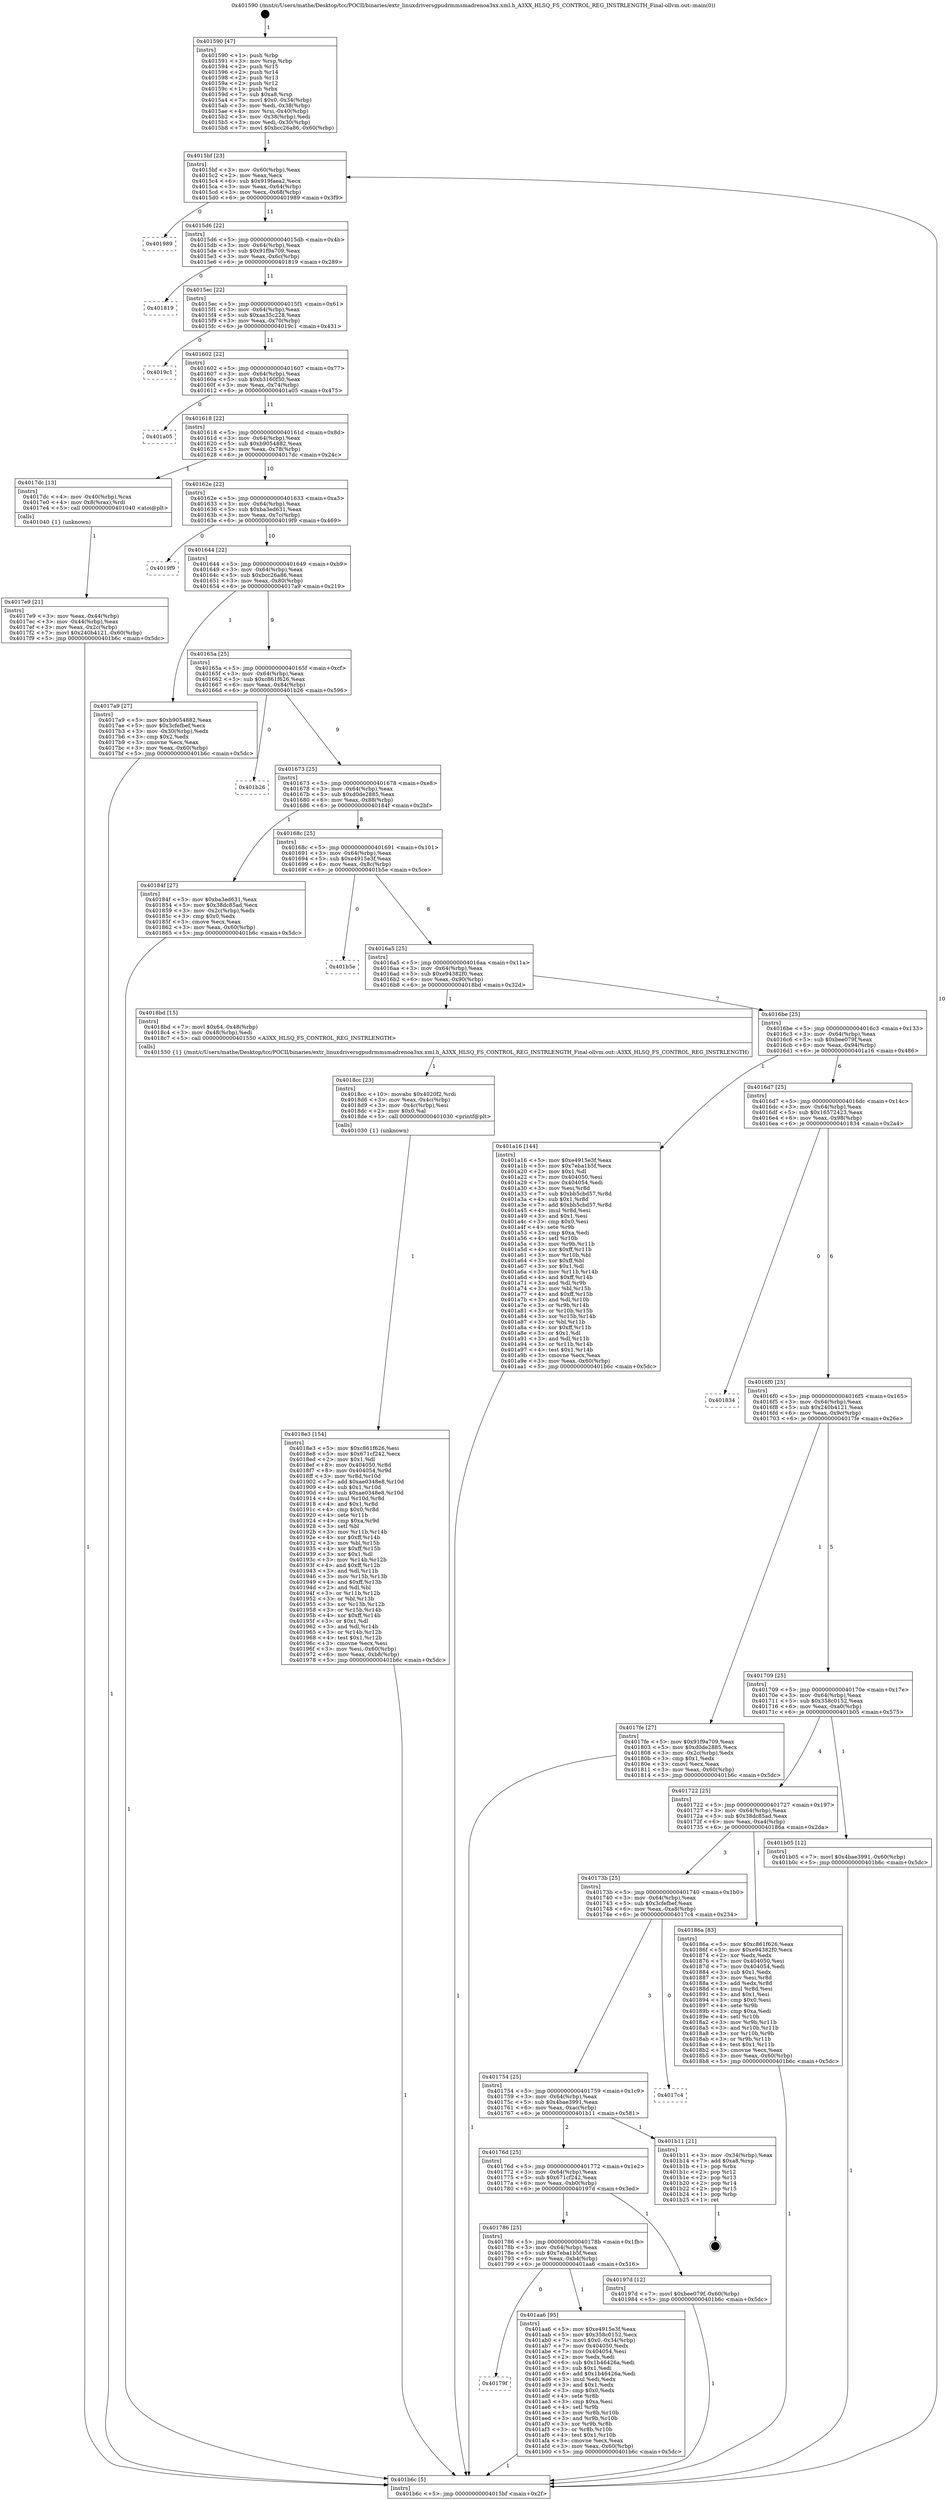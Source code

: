 digraph "0x401590" {
  label = "0x401590 (/mnt/c/Users/mathe/Desktop/tcc/POCII/binaries/extr_linuxdriversgpudrmmsmadrenoa3xx.xml.h_A3XX_HLSQ_FS_CONTROL_REG_INSTRLENGTH_Final-ollvm.out::main(0))"
  labelloc = "t"
  node[shape=record]

  Entry [label="",width=0.3,height=0.3,shape=circle,fillcolor=black,style=filled]
  "0x4015bf" [label="{
     0x4015bf [23]\l
     | [instrs]\l
     &nbsp;&nbsp;0x4015bf \<+3\>: mov -0x60(%rbp),%eax\l
     &nbsp;&nbsp;0x4015c2 \<+2\>: mov %eax,%ecx\l
     &nbsp;&nbsp;0x4015c4 \<+6\>: sub $0x919faea2,%ecx\l
     &nbsp;&nbsp;0x4015ca \<+3\>: mov %eax,-0x64(%rbp)\l
     &nbsp;&nbsp;0x4015cd \<+3\>: mov %ecx,-0x68(%rbp)\l
     &nbsp;&nbsp;0x4015d0 \<+6\>: je 0000000000401989 \<main+0x3f9\>\l
  }"]
  "0x401989" [label="{
     0x401989\l
  }", style=dashed]
  "0x4015d6" [label="{
     0x4015d6 [22]\l
     | [instrs]\l
     &nbsp;&nbsp;0x4015d6 \<+5\>: jmp 00000000004015db \<main+0x4b\>\l
     &nbsp;&nbsp;0x4015db \<+3\>: mov -0x64(%rbp),%eax\l
     &nbsp;&nbsp;0x4015de \<+5\>: sub $0x91f9a709,%eax\l
     &nbsp;&nbsp;0x4015e3 \<+3\>: mov %eax,-0x6c(%rbp)\l
     &nbsp;&nbsp;0x4015e6 \<+6\>: je 0000000000401819 \<main+0x289\>\l
  }"]
  Exit [label="",width=0.3,height=0.3,shape=circle,fillcolor=black,style=filled,peripheries=2]
  "0x401819" [label="{
     0x401819\l
  }", style=dashed]
  "0x4015ec" [label="{
     0x4015ec [22]\l
     | [instrs]\l
     &nbsp;&nbsp;0x4015ec \<+5\>: jmp 00000000004015f1 \<main+0x61\>\l
     &nbsp;&nbsp;0x4015f1 \<+3\>: mov -0x64(%rbp),%eax\l
     &nbsp;&nbsp;0x4015f4 \<+5\>: sub $0xaa35c228,%eax\l
     &nbsp;&nbsp;0x4015f9 \<+3\>: mov %eax,-0x70(%rbp)\l
     &nbsp;&nbsp;0x4015fc \<+6\>: je 00000000004019c1 \<main+0x431\>\l
  }"]
  "0x40179f" [label="{
     0x40179f\l
  }", style=dashed]
  "0x4019c1" [label="{
     0x4019c1\l
  }", style=dashed]
  "0x401602" [label="{
     0x401602 [22]\l
     | [instrs]\l
     &nbsp;&nbsp;0x401602 \<+5\>: jmp 0000000000401607 \<main+0x77\>\l
     &nbsp;&nbsp;0x401607 \<+3\>: mov -0x64(%rbp),%eax\l
     &nbsp;&nbsp;0x40160a \<+5\>: sub $0xb3160f30,%eax\l
     &nbsp;&nbsp;0x40160f \<+3\>: mov %eax,-0x74(%rbp)\l
     &nbsp;&nbsp;0x401612 \<+6\>: je 0000000000401a05 \<main+0x475\>\l
  }"]
  "0x401aa6" [label="{
     0x401aa6 [95]\l
     | [instrs]\l
     &nbsp;&nbsp;0x401aa6 \<+5\>: mov $0xe4915e3f,%eax\l
     &nbsp;&nbsp;0x401aab \<+5\>: mov $0x358c0152,%ecx\l
     &nbsp;&nbsp;0x401ab0 \<+7\>: movl $0x0,-0x34(%rbp)\l
     &nbsp;&nbsp;0x401ab7 \<+7\>: mov 0x404050,%edx\l
     &nbsp;&nbsp;0x401abe \<+7\>: mov 0x404054,%esi\l
     &nbsp;&nbsp;0x401ac5 \<+2\>: mov %edx,%edi\l
     &nbsp;&nbsp;0x401ac7 \<+6\>: sub $0x1b46426a,%edi\l
     &nbsp;&nbsp;0x401acd \<+3\>: sub $0x1,%edi\l
     &nbsp;&nbsp;0x401ad0 \<+6\>: add $0x1b46426a,%edi\l
     &nbsp;&nbsp;0x401ad6 \<+3\>: imul %edi,%edx\l
     &nbsp;&nbsp;0x401ad9 \<+3\>: and $0x1,%edx\l
     &nbsp;&nbsp;0x401adc \<+3\>: cmp $0x0,%edx\l
     &nbsp;&nbsp;0x401adf \<+4\>: sete %r8b\l
     &nbsp;&nbsp;0x401ae3 \<+3\>: cmp $0xa,%esi\l
     &nbsp;&nbsp;0x401ae6 \<+4\>: setl %r9b\l
     &nbsp;&nbsp;0x401aea \<+3\>: mov %r8b,%r10b\l
     &nbsp;&nbsp;0x401aed \<+3\>: and %r9b,%r10b\l
     &nbsp;&nbsp;0x401af0 \<+3\>: xor %r9b,%r8b\l
     &nbsp;&nbsp;0x401af3 \<+3\>: or %r8b,%r10b\l
     &nbsp;&nbsp;0x401af6 \<+4\>: test $0x1,%r10b\l
     &nbsp;&nbsp;0x401afa \<+3\>: cmovne %ecx,%eax\l
     &nbsp;&nbsp;0x401afd \<+3\>: mov %eax,-0x60(%rbp)\l
     &nbsp;&nbsp;0x401b00 \<+5\>: jmp 0000000000401b6c \<main+0x5dc\>\l
  }"]
  "0x401a05" [label="{
     0x401a05\l
  }", style=dashed]
  "0x401618" [label="{
     0x401618 [22]\l
     | [instrs]\l
     &nbsp;&nbsp;0x401618 \<+5\>: jmp 000000000040161d \<main+0x8d\>\l
     &nbsp;&nbsp;0x40161d \<+3\>: mov -0x64(%rbp),%eax\l
     &nbsp;&nbsp;0x401620 \<+5\>: sub $0xb9054882,%eax\l
     &nbsp;&nbsp;0x401625 \<+3\>: mov %eax,-0x78(%rbp)\l
     &nbsp;&nbsp;0x401628 \<+6\>: je 00000000004017dc \<main+0x24c\>\l
  }"]
  "0x401786" [label="{
     0x401786 [25]\l
     | [instrs]\l
     &nbsp;&nbsp;0x401786 \<+5\>: jmp 000000000040178b \<main+0x1fb\>\l
     &nbsp;&nbsp;0x40178b \<+3\>: mov -0x64(%rbp),%eax\l
     &nbsp;&nbsp;0x40178e \<+5\>: sub $0x7eba1b5f,%eax\l
     &nbsp;&nbsp;0x401793 \<+6\>: mov %eax,-0xb4(%rbp)\l
     &nbsp;&nbsp;0x401799 \<+6\>: je 0000000000401aa6 \<main+0x516\>\l
  }"]
  "0x4017dc" [label="{
     0x4017dc [13]\l
     | [instrs]\l
     &nbsp;&nbsp;0x4017dc \<+4\>: mov -0x40(%rbp),%rax\l
     &nbsp;&nbsp;0x4017e0 \<+4\>: mov 0x8(%rax),%rdi\l
     &nbsp;&nbsp;0x4017e4 \<+5\>: call 0000000000401040 \<atoi@plt\>\l
     | [calls]\l
     &nbsp;&nbsp;0x401040 \{1\} (unknown)\l
  }"]
  "0x40162e" [label="{
     0x40162e [22]\l
     | [instrs]\l
     &nbsp;&nbsp;0x40162e \<+5\>: jmp 0000000000401633 \<main+0xa3\>\l
     &nbsp;&nbsp;0x401633 \<+3\>: mov -0x64(%rbp),%eax\l
     &nbsp;&nbsp;0x401636 \<+5\>: sub $0xba3ed631,%eax\l
     &nbsp;&nbsp;0x40163b \<+3\>: mov %eax,-0x7c(%rbp)\l
     &nbsp;&nbsp;0x40163e \<+6\>: je 00000000004019f9 \<main+0x469\>\l
  }"]
  "0x40197d" [label="{
     0x40197d [12]\l
     | [instrs]\l
     &nbsp;&nbsp;0x40197d \<+7\>: movl $0xbee079f,-0x60(%rbp)\l
     &nbsp;&nbsp;0x401984 \<+5\>: jmp 0000000000401b6c \<main+0x5dc\>\l
  }"]
  "0x4019f9" [label="{
     0x4019f9\l
  }", style=dashed]
  "0x401644" [label="{
     0x401644 [22]\l
     | [instrs]\l
     &nbsp;&nbsp;0x401644 \<+5\>: jmp 0000000000401649 \<main+0xb9\>\l
     &nbsp;&nbsp;0x401649 \<+3\>: mov -0x64(%rbp),%eax\l
     &nbsp;&nbsp;0x40164c \<+5\>: sub $0xbcc26a86,%eax\l
     &nbsp;&nbsp;0x401651 \<+3\>: mov %eax,-0x80(%rbp)\l
     &nbsp;&nbsp;0x401654 \<+6\>: je 00000000004017a9 \<main+0x219\>\l
  }"]
  "0x40176d" [label="{
     0x40176d [25]\l
     | [instrs]\l
     &nbsp;&nbsp;0x40176d \<+5\>: jmp 0000000000401772 \<main+0x1e2\>\l
     &nbsp;&nbsp;0x401772 \<+3\>: mov -0x64(%rbp),%eax\l
     &nbsp;&nbsp;0x401775 \<+5\>: sub $0x671cf242,%eax\l
     &nbsp;&nbsp;0x40177a \<+6\>: mov %eax,-0xb0(%rbp)\l
     &nbsp;&nbsp;0x401780 \<+6\>: je 000000000040197d \<main+0x3ed\>\l
  }"]
  "0x4017a9" [label="{
     0x4017a9 [27]\l
     | [instrs]\l
     &nbsp;&nbsp;0x4017a9 \<+5\>: mov $0xb9054882,%eax\l
     &nbsp;&nbsp;0x4017ae \<+5\>: mov $0x3cfefbef,%ecx\l
     &nbsp;&nbsp;0x4017b3 \<+3\>: mov -0x30(%rbp),%edx\l
     &nbsp;&nbsp;0x4017b6 \<+3\>: cmp $0x2,%edx\l
     &nbsp;&nbsp;0x4017b9 \<+3\>: cmovne %ecx,%eax\l
     &nbsp;&nbsp;0x4017bc \<+3\>: mov %eax,-0x60(%rbp)\l
     &nbsp;&nbsp;0x4017bf \<+5\>: jmp 0000000000401b6c \<main+0x5dc\>\l
  }"]
  "0x40165a" [label="{
     0x40165a [25]\l
     | [instrs]\l
     &nbsp;&nbsp;0x40165a \<+5\>: jmp 000000000040165f \<main+0xcf\>\l
     &nbsp;&nbsp;0x40165f \<+3\>: mov -0x64(%rbp),%eax\l
     &nbsp;&nbsp;0x401662 \<+5\>: sub $0xc861f626,%eax\l
     &nbsp;&nbsp;0x401667 \<+6\>: mov %eax,-0x84(%rbp)\l
     &nbsp;&nbsp;0x40166d \<+6\>: je 0000000000401b26 \<main+0x596\>\l
  }"]
  "0x401b6c" [label="{
     0x401b6c [5]\l
     | [instrs]\l
     &nbsp;&nbsp;0x401b6c \<+5\>: jmp 00000000004015bf \<main+0x2f\>\l
  }"]
  "0x401590" [label="{
     0x401590 [47]\l
     | [instrs]\l
     &nbsp;&nbsp;0x401590 \<+1\>: push %rbp\l
     &nbsp;&nbsp;0x401591 \<+3\>: mov %rsp,%rbp\l
     &nbsp;&nbsp;0x401594 \<+2\>: push %r15\l
     &nbsp;&nbsp;0x401596 \<+2\>: push %r14\l
     &nbsp;&nbsp;0x401598 \<+2\>: push %r13\l
     &nbsp;&nbsp;0x40159a \<+2\>: push %r12\l
     &nbsp;&nbsp;0x40159c \<+1\>: push %rbx\l
     &nbsp;&nbsp;0x40159d \<+7\>: sub $0xa8,%rsp\l
     &nbsp;&nbsp;0x4015a4 \<+7\>: movl $0x0,-0x34(%rbp)\l
     &nbsp;&nbsp;0x4015ab \<+3\>: mov %edi,-0x38(%rbp)\l
     &nbsp;&nbsp;0x4015ae \<+4\>: mov %rsi,-0x40(%rbp)\l
     &nbsp;&nbsp;0x4015b2 \<+3\>: mov -0x38(%rbp),%edi\l
     &nbsp;&nbsp;0x4015b5 \<+3\>: mov %edi,-0x30(%rbp)\l
     &nbsp;&nbsp;0x4015b8 \<+7\>: movl $0xbcc26a86,-0x60(%rbp)\l
  }"]
  "0x4017e9" [label="{
     0x4017e9 [21]\l
     | [instrs]\l
     &nbsp;&nbsp;0x4017e9 \<+3\>: mov %eax,-0x44(%rbp)\l
     &nbsp;&nbsp;0x4017ec \<+3\>: mov -0x44(%rbp),%eax\l
     &nbsp;&nbsp;0x4017ef \<+3\>: mov %eax,-0x2c(%rbp)\l
     &nbsp;&nbsp;0x4017f2 \<+7\>: movl $0x240b4121,-0x60(%rbp)\l
     &nbsp;&nbsp;0x4017f9 \<+5\>: jmp 0000000000401b6c \<main+0x5dc\>\l
  }"]
  "0x401b11" [label="{
     0x401b11 [21]\l
     | [instrs]\l
     &nbsp;&nbsp;0x401b11 \<+3\>: mov -0x34(%rbp),%eax\l
     &nbsp;&nbsp;0x401b14 \<+7\>: add $0xa8,%rsp\l
     &nbsp;&nbsp;0x401b1b \<+1\>: pop %rbx\l
     &nbsp;&nbsp;0x401b1c \<+2\>: pop %r12\l
     &nbsp;&nbsp;0x401b1e \<+2\>: pop %r13\l
     &nbsp;&nbsp;0x401b20 \<+2\>: pop %r14\l
     &nbsp;&nbsp;0x401b22 \<+2\>: pop %r15\l
     &nbsp;&nbsp;0x401b24 \<+1\>: pop %rbp\l
     &nbsp;&nbsp;0x401b25 \<+1\>: ret\l
  }"]
  "0x401b26" [label="{
     0x401b26\l
  }", style=dashed]
  "0x401673" [label="{
     0x401673 [25]\l
     | [instrs]\l
     &nbsp;&nbsp;0x401673 \<+5\>: jmp 0000000000401678 \<main+0xe8\>\l
     &nbsp;&nbsp;0x401678 \<+3\>: mov -0x64(%rbp),%eax\l
     &nbsp;&nbsp;0x40167b \<+5\>: sub $0xd0de2885,%eax\l
     &nbsp;&nbsp;0x401680 \<+6\>: mov %eax,-0x88(%rbp)\l
     &nbsp;&nbsp;0x401686 \<+6\>: je 000000000040184f \<main+0x2bf\>\l
  }"]
  "0x401754" [label="{
     0x401754 [25]\l
     | [instrs]\l
     &nbsp;&nbsp;0x401754 \<+5\>: jmp 0000000000401759 \<main+0x1c9\>\l
     &nbsp;&nbsp;0x401759 \<+3\>: mov -0x64(%rbp),%eax\l
     &nbsp;&nbsp;0x40175c \<+5\>: sub $0x4bae3991,%eax\l
     &nbsp;&nbsp;0x401761 \<+6\>: mov %eax,-0xac(%rbp)\l
     &nbsp;&nbsp;0x401767 \<+6\>: je 0000000000401b11 \<main+0x581\>\l
  }"]
  "0x40184f" [label="{
     0x40184f [27]\l
     | [instrs]\l
     &nbsp;&nbsp;0x40184f \<+5\>: mov $0xba3ed631,%eax\l
     &nbsp;&nbsp;0x401854 \<+5\>: mov $0x38dc85ad,%ecx\l
     &nbsp;&nbsp;0x401859 \<+3\>: mov -0x2c(%rbp),%edx\l
     &nbsp;&nbsp;0x40185c \<+3\>: cmp $0x0,%edx\l
     &nbsp;&nbsp;0x40185f \<+3\>: cmove %ecx,%eax\l
     &nbsp;&nbsp;0x401862 \<+3\>: mov %eax,-0x60(%rbp)\l
     &nbsp;&nbsp;0x401865 \<+5\>: jmp 0000000000401b6c \<main+0x5dc\>\l
  }"]
  "0x40168c" [label="{
     0x40168c [25]\l
     | [instrs]\l
     &nbsp;&nbsp;0x40168c \<+5\>: jmp 0000000000401691 \<main+0x101\>\l
     &nbsp;&nbsp;0x401691 \<+3\>: mov -0x64(%rbp),%eax\l
     &nbsp;&nbsp;0x401694 \<+5\>: sub $0xe4915e3f,%eax\l
     &nbsp;&nbsp;0x401699 \<+6\>: mov %eax,-0x8c(%rbp)\l
     &nbsp;&nbsp;0x40169f \<+6\>: je 0000000000401b5e \<main+0x5ce\>\l
  }"]
  "0x4017c4" [label="{
     0x4017c4\l
  }", style=dashed]
  "0x401b5e" [label="{
     0x401b5e\l
  }", style=dashed]
  "0x4016a5" [label="{
     0x4016a5 [25]\l
     | [instrs]\l
     &nbsp;&nbsp;0x4016a5 \<+5\>: jmp 00000000004016aa \<main+0x11a\>\l
     &nbsp;&nbsp;0x4016aa \<+3\>: mov -0x64(%rbp),%eax\l
     &nbsp;&nbsp;0x4016ad \<+5\>: sub $0xe94382f0,%eax\l
     &nbsp;&nbsp;0x4016b2 \<+6\>: mov %eax,-0x90(%rbp)\l
     &nbsp;&nbsp;0x4016b8 \<+6\>: je 00000000004018bd \<main+0x32d\>\l
  }"]
  "0x4018e3" [label="{
     0x4018e3 [154]\l
     | [instrs]\l
     &nbsp;&nbsp;0x4018e3 \<+5\>: mov $0xc861f626,%esi\l
     &nbsp;&nbsp;0x4018e8 \<+5\>: mov $0x671cf242,%ecx\l
     &nbsp;&nbsp;0x4018ed \<+2\>: mov $0x1,%dl\l
     &nbsp;&nbsp;0x4018ef \<+8\>: mov 0x404050,%r8d\l
     &nbsp;&nbsp;0x4018f7 \<+8\>: mov 0x404054,%r9d\l
     &nbsp;&nbsp;0x4018ff \<+3\>: mov %r8d,%r10d\l
     &nbsp;&nbsp;0x401902 \<+7\>: add $0xae0348e8,%r10d\l
     &nbsp;&nbsp;0x401909 \<+4\>: sub $0x1,%r10d\l
     &nbsp;&nbsp;0x40190d \<+7\>: sub $0xae0348e8,%r10d\l
     &nbsp;&nbsp;0x401914 \<+4\>: imul %r10d,%r8d\l
     &nbsp;&nbsp;0x401918 \<+4\>: and $0x1,%r8d\l
     &nbsp;&nbsp;0x40191c \<+4\>: cmp $0x0,%r8d\l
     &nbsp;&nbsp;0x401920 \<+4\>: sete %r11b\l
     &nbsp;&nbsp;0x401924 \<+4\>: cmp $0xa,%r9d\l
     &nbsp;&nbsp;0x401928 \<+3\>: setl %bl\l
     &nbsp;&nbsp;0x40192b \<+3\>: mov %r11b,%r14b\l
     &nbsp;&nbsp;0x40192e \<+4\>: xor $0xff,%r14b\l
     &nbsp;&nbsp;0x401932 \<+3\>: mov %bl,%r15b\l
     &nbsp;&nbsp;0x401935 \<+4\>: xor $0xff,%r15b\l
     &nbsp;&nbsp;0x401939 \<+3\>: xor $0x1,%dl\l
     &nbsp;&nbsp;0x40193c \<+3\>: mov %r14b,%r12b\l
     &nbsp;&nbsp;0x40193f \<+4\>: and $0xff,%r12b\l
     &nbsp;&nbsp;0x401943 \<+3\>: and %dl,%r11b\l
     &nbsp;&nbsp;0x401946 \<+3\>: mov %r15b,%r13b\l
     &nbsp;&nbsp;0x401949 \<+4\>: and $0xff,%r13b\l
     &nbsp;&nbsp;0x40194d \<+2\>: and %dl,%bl\l
     &nbsp;&nbsp;0x40194f \<+3\>: or %r11b,%r12b\l
     &nbsp;&nbsp;0x401952 \<+3\>: or %bl,%r13b\l
     &nbsp;&nbsp;0x401955 \<+3\>: xor %r13b,%r12b\l
     &nbsp;&nbsp;0x401958 \<+3\>: or %r15b,%r14b\l
     &nbsp;&nbsp;0x40195b \<+4\>: xor $0xff,%r14b\l
     &nbsp;&nbsp;0x40195f \<+3\>: or $0x1,%dl\l
     &nbsp;&nbsp;0x401962 \<+3\>: and %dl,%r14b\l
     &nbsp;&nbsp;0x401965 \<+3\>: or %r14b,%r12b\l
     &nbsp;&nbsp;0x401968 \<+4\>: test $0x1,%r12b\l
     &nbsp;&nbsp;0x40196c \<+3\>: cmovne %ecx,%esi\l
     &nbsp;&nbsp;0x40196f \<+3\>: mov %esi,-0x60(%rbp)\l
     &nbsp;&nbsp;0x401972 \<+6\>: mov %eax,-0xb8(%rbp)\l
     &nbsp;&nbsp;0x401978 \<+5\>: jmp 0000000000401b6c \<main+0x5dc\>\l
  }"]
  "0x4018bd" [label="{
     0x4018bd [15]\l
     | [instrs]\l
     &nbsp;&nbsp;0x4018bd \<+7\>: movl $0x64,-0x48(%rbp)\l
     &nbsp;&nbsp;0x4018c4 \<+3\>: mov -0x48(%rbp),%edi\l
     &nbsp;&nbsp;0x4018c7 \<+5\>: call 0000000000401550 \<A3XX_HLSQ_FS_CONTROL_REG_INSTRLENGTH\>\l
     | [calls]\l
     &nbsp;&nbsp;0x401550 \{1\} (/mnt/c/Users/mathe/Desktop/tcc/POCII/binaries/extr_linuxdriversgpudrmmsmadrenoa3xx.xml.h_A3XX_HLSQ_FS_CONTROL_REG_INSTRLENGTH_Final-ollvm.out::A3XX_HLSQ_FS_CONTROL_REG_INSTRLENGTH)\l
  }"]
  "0x4016be" [label="{
     0x4016be [25]\l
     | [instrs]\l
     &nbsp;&nbsp;0x4016be \<+5\>: jmp 00000000004016c3 \<main+0x133\>\l
     &nbsp;&nbsp;0x4016c3 \<+3\>: mov -0x64(%rbp),%eax\l
     &nbsp;&nbsp;0x4016c6 \<+5\>: sub $0xbee079f,%eax\l
     &nbsp;&nbsp;0x4016cb \<+6\>: mov %eax,-0x94(%rbp)\l
     &nbsp;&nbsp;0x4016d1 \<+6\>: je 0000000000401a16 \<main+0x486\>\l
  }"]
  "0x4018cc" [label="{
     0x4018cc [23]\l
     | [instrs]\l
     &nbsp;&nbsp;0x4018cc \<+10\>: movabs $0x4020f2,%rdi\l
     &nbsp;&nbsp;0x4018d6 \<+3\>: mov %eax,-0x4c(%rbp)\l
     &nbsp;&nbsp;0x4018d9 \<+3\>: mov -0x4c(%rbp),%esi\l
     &nbsp;&nbsp;0x4018dc \<+2\>: mov $0x0,%al\l
     &nbsp;&nbsp;0x4018de \<+5\>: call 0000000000401030 \<printf@plt\>\l
     | [calls]\l
     &nbsp;&nbsp;0x401030 \{1\} (unknown)\l
  }"]
  "0x401a16" [label="{
     0x401a16 [144]\l
     | [instrs]\l
     &nbsp;&nbsp;0x401a16 \<+5\>: mov $0xe4915e3f,%eax\l
     &nbsp;&nbsp;0x401a1b \<+5\>: mov $0x7eba1b5f,%ecx\l
     &nbsp;&nbsp;0x401a20 \<+2\>: mov $0x1,%dl\l
     &nbsp;&nbsp;0x401a22 \<+7\>: mov 0x404050,%esi\l
     &nbsp;&nbsp;0x401a29 \<+7\>: mov 0x404054,%edi\l
     &nbsp;&nbsp;0x401a30 \<+3\>: mov %esi,%r8d\l
     &nbsp;&nbsp;0x401a33 \<+7\>: sub $0xbb5cbd57,%r8d\l
     &nbsp;&nbsp;0x401a3a \<+4\>: sub $0x1,%r8d\l
     &nbsp;&nbsp;0x401a3e \<+7\>: add $0xbb5cbd57,%r8d\l
     &nbsp;&nbsp;0x401a45 \<+4\>: imul %r8d,%esi\l
     &nbsp;&nbsp;0x401a49 \<+3\>: and $0x1,%esi\l
     &nbsp;&nbsp;0x401a4c \<+3\>: cmp $0x0,%esi\l
     &nbsp;&nbsp;0x401a4f \<+4\>: sete %r9b\l
     &nbsp;&nbsp;0x401a53 \<+3\>: cmp $0xa,%edi\l
     &nbsp;&nbsp;0x401a56 \<+4\>: setl %r10b\l
     &nbsp;&nbsp;0x401a5a \<+3\>: mov %r9b,%r11b\l
     &nbsp;&nbsp;0x401a5d \<+4\>: xor $0xff,%r11b\l
     &nbsp;&nbsp;0x401a61 \<+3\>: mov %r10b,%bl\l
     &nbsp;&nbsp;0x401a64 \<+3\>: xor $0xff,%bl\l
     &nbsp;&nbsp;0x401a67 \<+3\>: xor $0x1,%dl\l
     &nbsp;&nbsp;0x401a6a \<+3\>: mov %r11b,%r14b\l
     &nbsp;&nbsp;0x401a6d \<+4\>: and $0xff,%r14b\l
     &nbsp;&nbsp;0x401a71 \<+3\>: and %dl,%r9b\l
     &nbsp;&nbsp;0x401a74 \<+3\>: mov %bl,%r15b\l
     &nbsp;&nbsp;0x401a77 \<+4\>: and $0xff,%r15b\l
     &nbsp;&nbsp;0x401a7b \<+3\>: and %dl,%r10b\l
     &nbsp;&nbsp;0x401a7e \<+3\>: or %r9b,%r14b\l
     &nbsp;&nbsp;0x401a81 \<+3\>: or %r10b,%r15b\l
     &nbsp;&nbsp;0x401a84 \<+3\>: xor %r15b,%r14b\l
     &nbsp;&nbsp;0x401a87 \<+3\>: or %bl,%r11b\l
     &nbsp;&nbsp;0x401a8a \<+4\>: xor $0xff,%r11b\l
     &nbsp;&nbsp;0x401a8e \<+3\>: or $0x1,%dl\l
     &nbsp;&nbsp;0x401a91 \<+3\>: and %dl,%r11b\l
     &nbsp;&nbsp;0x401a94 \<+3\>: or %r11b,%r14b\l
     &nbsp;&nbsp;0x401a97 \<+4\>: test $0x1,%r14b\l
     &nbsp;&nbsp;0x401a9b \<+3\>: cmovne %ecx,%eax\l
     &nbsp;&nbsp;0x401a9e \<+3\>: mov %eax,-0x60(%rbp)\l
     &nbsp;&nbsp;0x401aa1 \<+5\>: jmp 0000000000401b6c \<main+0x5dc\>\l
  }"]
  "0x4016d7" [label="{
     0x4016d7 [25]\l
     | [instrs]\l
     &nbsp;&nbsp;0x4016d7 \<+5\>: jmp 00000000004016dc \<main+0x14c\>\l
     &nbsp;&nbsp;0x4016dc \<+3\>: mov -0x64(%rbp),%eax\l
     &nbsp;&nbsp;0x4016df \<+5\>: sub $0x16572423,%eax\l
     &nbsp;&nbsp;0x4016e4 \<+6\>: mov %eax,-0x98(%rbp)\l
     &nbsp;&nbsp;0x4016ea \<+6\>: je 0000000000401834 \<main+0x2a4\>\l
  }"]
  "0x40173b" [label="{
     0x40173b [25]\l
     | [instrs]\l
     &nbsp;&nbsp;0x40173b \<+5\>: jmp 0000000000401740 \<main+0x1b0\>\l
     &nbsp;&nbsp;0x401740 \<+3\>: mov -0x64(%rbp),%eax\l
     &nbsp;&nbsp;0x401743 \<+5\>: sub $0x3cfefbef,%eax\l
     &nbsp;&nbsp;0x401748 \<+6\>: mov %eax,-0xa8(%rbp)\l
     &nbsp;&nbsp;0x40174e \<+6\>: je 00000000004017c4 \<main+0x234\>\l
  }"]
  "0x401834" [label="{
     0x401834\l
  }", style=dashed]
  "0x4016f0" [label="{
     0x4016f0 [25]\l
     | [instrs]\l
     &nbsp;&nbsp;0x4016f0 \<+5\>: jmp 00000000004016f5 \<main+0x165\>\l
     &nbsp;&nbsp;0x4016f5 \<+3\>: mov -0x64(%rbp),%eax\l
     &nbsp;&nbsp;0x4016f8 \<+5\>: sub $0x240b4121,%eax\l
     &nbsp;&nbsp;0x4016fd \<+6\>: mov %eax,-0x9c(%rbp)\l
     &nbsp;&nbsp;0x401703 \<+6\>: je 00000000004017fe \<main+0x26e\>\l
  }"]
  "0x40186a" [label="{
     0x40186a [83]\l
     | [instrs]\l
     &nbsp;&nbsp;0x40186a \<+5\>: mov $0xc861f626,%eax\l
     &nbsp;&nbsp;0x40186f \<+5\>: mov $0xe94382f0,%ecx\l
     &nbsp;&nbsp;0x401874 \<+2\>: xor %edx,%edx\l
     &nbsp;&nbsp;0x401876 \<+7\>: mov 0x404050,%esi\l
     &nbsp;&nbsp;0x40187d \<+7\>: mov 0x404054,%edi\l
     &nbsp;&nbsp;0x401884 \<+3\>: sub $0x1,%edx\l
     &nbsp;&nbsp;0x401887 \<+3\>: mov %esi,%r8d\l
     &nbsp;&nbsp;0x40188a \<+3\>: add %edx,%r8d\l
     &nbsp;&nbsp;0x40188d \<+4\>: imul %r8d,%esi\l
     &nbsp;&nbsp;0x401891 \<+3\>: and $0x1,%esi\l
     &nbsp;&nbsp;0x401894 \<+3\>: cmp $0x0,%esi\l
     &nbsp;&nbsp;0x401897 \<+4\>: sete %r9b\l
     &nbsp;&nbsp;0x40189b \<+3\>: cmp $0xa,%edi\l
     &nbsp;&nbsp;0x40189e \<+4\>: setl %r10b\l
     &nbsp;&nbsp;0x4018a2 \<+3\>: mov %r9b,%r11b\l
     &nbsp;&nbsp;0x4018a5 \<+3\>: and %r10b,%r11b\l
     &nbsp;&nbsp;0x4018a8 \<+3\>: xor %r10b,%r9b\l
     &nbsp;&nbsp;0x4018ab \<+3\>: or %r9b,%r11b\l
     &nbsp;&nbsp;0x4018ae \<+4\>: test $0x1,%r11b\l
     &nbsp;&nbsp;0x4018b2 \<+3\>: cmovne %ecx,%eax\l
     &nbsp;&nbsp;0x4018b5 \<+3\>: mov %eax,-0x60(%rbp)\l
     &nbsp;&nbsp;0x4018b8 \<+5\>: jmp 0000000000401b6c \<main+0x5dc\>\l
  }"]
  "0x4017fe" [label="{
     0x4017fe [27]\l
     | [instrs]\l
     &nbsp;&nbsp;0x4017fe \<+5\>: mov $0x91f9a709,%eax\l
     &nbsp;&nbsp;0x401803 \<+5\>: mov $0xd0de2885,%ecx\l
     &nbsp;&nbsp;0x401808 \<+3\>: mov -0x2c(%rbp),%edx\l
     &nbsp;&nbsp;0x40180b \<+3\>: cmp $0x1,%edx\l
     &nbsp;&nbsp;0x40180e \<+3\>: cmovl %ecx,%eax\l
     &nbsp;&nbsp;0x401811 \<+3\>: mov %eax,-0x60(%rbp)\l
     &nbsp;&nbsp;0x401814 \<+5\>: jmp 0000000000401b6c \<main+0x5dc\>\l
  }"]
  "0x401709" [label="{
     0x401709 [25]\l
     | [instrs]\l
     &nbsp;&nbsp;0x401709 \<+5\>: jmp 000000000040170e \<main+0x17e\>\l
     &nbsp;&nbsp;0x40170e \<+3\>: mov -0x64(%rbp),%eax\l
     &nbsp;&nbsp;0x401711 \<+5\>: sub $0x358c0152,%eax\l
     &nbsp;&nbsp;0x401716 \<+6\>: mov %eax,-0xa0(%rbp)\l
     &nbsp;&nbsp;0x40171c \<+6\>: je 0000000000401b05 \<main+0x575\>\l
  }"]
  "0x401722" [label="{
     0x401722 [25]\l
     | [instrs]\l
     &nbsp;&nbsp;0x401722 \<+5\>: jmp 0000000000401727 \<main+0x197\>\l
     &nbsp;&nbsp;0x401727 \<+3\>: mov -0x64(%rbp),%eax\l
     &nbsp;&nbsp;0x40172a \<+5\>: sub $0x38dc85ad,%eax\l
     &nbsp;&nbsp;0x40172f \<+6\>: mov %eax,-0xa4(%rbp)\l
     &nbsp;&nbsp;0x401735 \<+6\>: je 000000000040186a \<main+0x2da\>\l
  }"]
  "0x401b05" [label="{
     0x401b05 [12]\l
     | [instrs]\l
     &nbsp;&nbsp;0x401b05 \<+7\>: movl $0x4bae3991,-0x60(%rbp)\l
     &nbsp;&nbsp;0x401b0c \<+5\>: jmp 0000000000401b6c \<main+0x5dc\>\l
  }"]
  Entry -> "0x401590" [label=" 1"]
  "0x4015bf" -> "0x401989" [label=" 0"]
  "0x4015bf" -> "0x4015d6" [label=" 11"]
  "0x401b11" -> Exit [label=" 1"]
  "0x4015d6" -> "0x401819" [label=" 0"]
  "0x4015d6" -> "0x4015ec" [label=" 11"]
  "0x401b05" -> "0x401b6c" [label=" 1"]
  "0x4015ec" -> "0x4019c1" [label=" 0"]
  "0x4015ec" -> "0x401602" [label=" 11"]
  "0x401aa6" -> "0x401b6c" [label=" 1"]
  "0x401602" -> "0x401a05" [label=" 0"]
  "0x401602" -> "0x401618" [label=" 11"]
  "0x401786" -> "0x40179f" [label=" 0"]
  "0x401618" -> "0x4017dc" [label=" 1"]
  "0x401618" -> "0x40162e" [label=" 10"]
  "0x401786" -> "0x401aa6" [label=" 1"]
  "0x40162e" -> "0x4019f9" [label=" 0"]
  "0x40162e" -> "0x401644" [label=" 10"]
  "0x401a16" -> "0x401b6c" [label=" 1"]
  "0x401644" -> "0x4017a9" [label=" 1"]
  "0x401644" -> "0x40165a" [label=" 9"]
  "0x4017a9" -> "0x401b6c" [label=" 1"]
  "0x401590" -> "0x4015bf" [label=" 1"]
  "0x401b6c" -> "0x4015bf" [label=" 10"]
  "0x4017dc" -> "0x4017e9" [label=" 1"]
  "0x4017e9" -> "0x401b6c" [label=" 1"]
  "0x40176d" -> "0x401786" [label=" 1"]
  "0x40165a" -> "0x401b26" [label=" 0"]
  "0x40165a" -> "0x401673" [label=" 9"]
  "0x40176d" -> "0x40197d" [label=" 1"]
  "0x401673" -> "0x40184f" [label=" 1"]
  "0x401673" -> "0x40168c" [label=" 8"]
  "0x401754" -> "0x40176d" [label=" 2"]
  "0x40168c" -> "0x401b5e" [label=" 0"]
  "0x40168c" -> "0x4016a5" [label=" 8"]
  "0x401754" -> "0x401b11" [label=" 1"]
  "0x4016a5" -> "0x4018bd" [label=" 1"]
  "0x4016a5" -> "0x4016be" [label=" 7"]
  "0x40173b" -> "0x401754" [label=" 3"]
  "0x4016be" -> "0x401a16" [label=" 1"]
  "0x4016be" -> "0x4016d7" [label=" 6"]
  "0x40173b" -> "0x4017c4" [label=" 0"]
  "0x4016d7" -> "0x401834" [label=" 0"]
  "0x4016d7" -> "0x4016f0" [label=" 6"]
  "0x40197d" -> "0x401b6c" [label=" 1"]
  "0x4016f0" -> "0x4017fe" [label=" 1"]
  "0x4016f0" -> "0x401709" [label=" 5"]
  "0x4017fe" -> "0x401b6c" [label=" 1"]
  "0x40184f" -> "0x401b6c" [label=" 1"]
  "0x4018e3" -> "0x401b6c" [label=" 1"]
  "0x401709" -> "0x401b05" [label=" 1"]
  "0x401709" -> "0x401722" [label=" 4"]
  "0x4018cc" -> "0x4018e3" [label=" 1"]
  "0x401722" -> "0x40186a" [label=" 1"]
  "0x401722" -> "0x40173b" [label=" 3"]
  "0x40186a" -> "0x401b6c" [label=" 1"]
  "0x4018bd" -> "0x4018cc" [label=" 1"]
}

